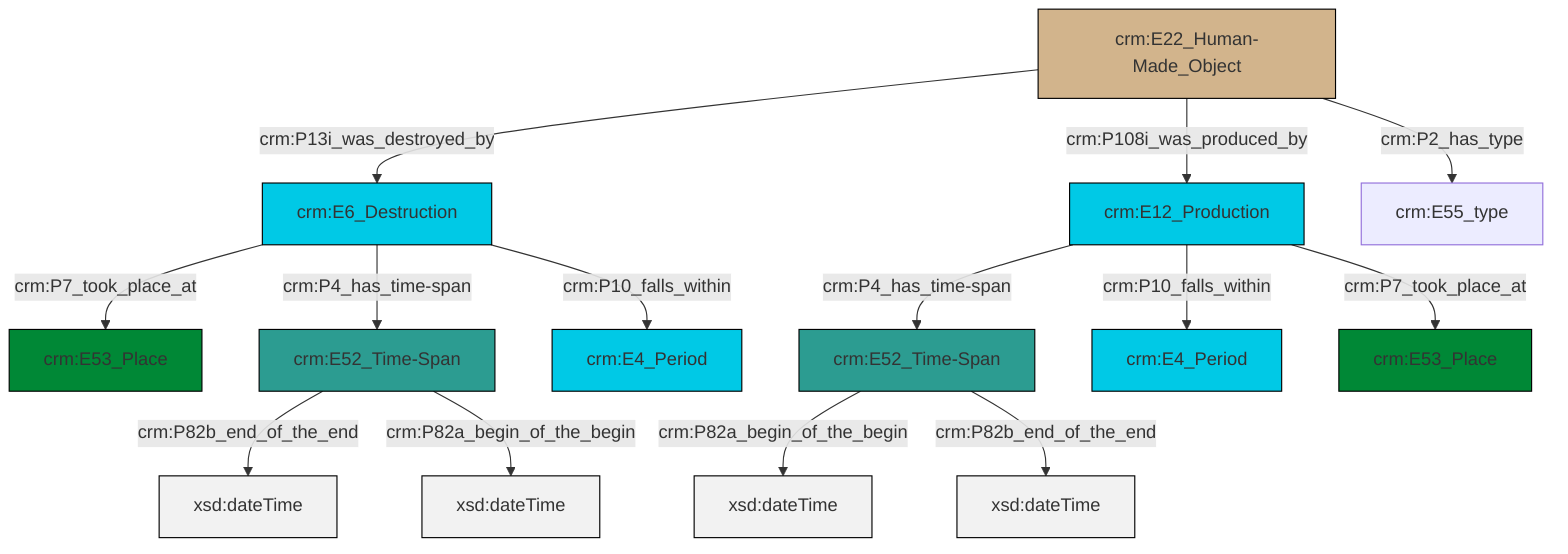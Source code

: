 graph TD
classDef Literal fill:#f2f2f2,stroke:#000000;
classDef CRM_Entity fill:#FFFFFF,stroke:#000000;
classDef Temporal_Entity fill:#00C9E6, stroke:#000000;
classDef Type fill:#E18312, stroke:#000000;
classDef Time-Span fill:#2C9C91, stroke:#000000;
classDef Appellation fill:#FFEB7F, stroke:#000000;
classDef Place fill:#008836, stroke:#000000;
classDef Persistent_Item fill:#B266B2, stroke:#000000;
classDef Conceptual_Object fill:#FFD700, stroke:#000000;
classDef Physical_Thing fill:#D2B48C, stroke:#000000;
classDef Actor fill:#f58aad, stroke:#000000;
classDef PC_Classes fill:#4ce600, stroke:#000000;
classDef Multi fill:#cccccc,stroke:#000000;

0["crm:E6_Destruction"]:::Temporal_Entity -->|crm:P7_took_place_at| 1["crm:E53_Place"]:::Place
2["crm:E22_Human-Made_Object"]:::Physical_Thing -->|crm:P13i_was_destroyed_by| 0["crm:E6_Destruction"]:::Temporal_Entity
2["crm:E22_Human-Made_Object"]:::Physical_Thing -->|crm:P108i_was_produced_by| 3["crm:E12_Production"]:::Temporal_Entity
4["crm:E52_Time-Span"]:::Time-Span -->|crm:P82b_end_of_the_end| 5[xsd:dateTime]:::Literal
6["crm:E52_Time-Span"]:::Time-Span -->|crm:P82a_begin_of_the_begin| 7[xsd:dateTime]:::Literal
4["crm:E52_Time-Span"]:::Time-Span -->|crm:P82a_begin_of_the_begin| 8[xsd:dateTime]:::Literal
3["crm:E12_Production"]:::Temporal_Entity -->|crm:P4_has_time-span| 6["crm:E52_Time-Span"]:::Time-Span
2["crm:E22_Human-Made_Object"]:::Physical_Thing -->|crm:P2_has_type| 13["crm:E55_type"]:::Default
0["crm:E6_Destruction"]:::Temporal_Entity -->|crm:P4_has_time-span| 4["crm:E52_Time-Span"]:::Time-Span
3["crm:E12_Production"]:::Temporal_Entity -->|crm:P10_falls_within| 15["crm:E4_Period"]:::Temporal_Entity
0["crm:E6_Destruction"]:::Temporal_Entity -->|crm:P10_falls_within| 11["crm:E4_Period"]:::Temporal_Entity
3["crm:E12_Production"]:::Temporal_Entity -->|crm:P7_took_place_at| 19["crm:E53_Place"]:::Place
6["crm:E52_Time-Span"]:::Time-Span -->|crm:P82b_end_of_the_end| 23[xsd:dateTime]:::Literal